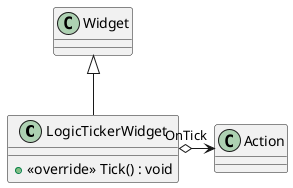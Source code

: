 @startuml
class LogicTickerWidget {
    + <<override>> Tick() : void
}
Widget <|-- LogicTickerWidget
LogicTickerWidget o-> "OnTick" Action
@enduml
